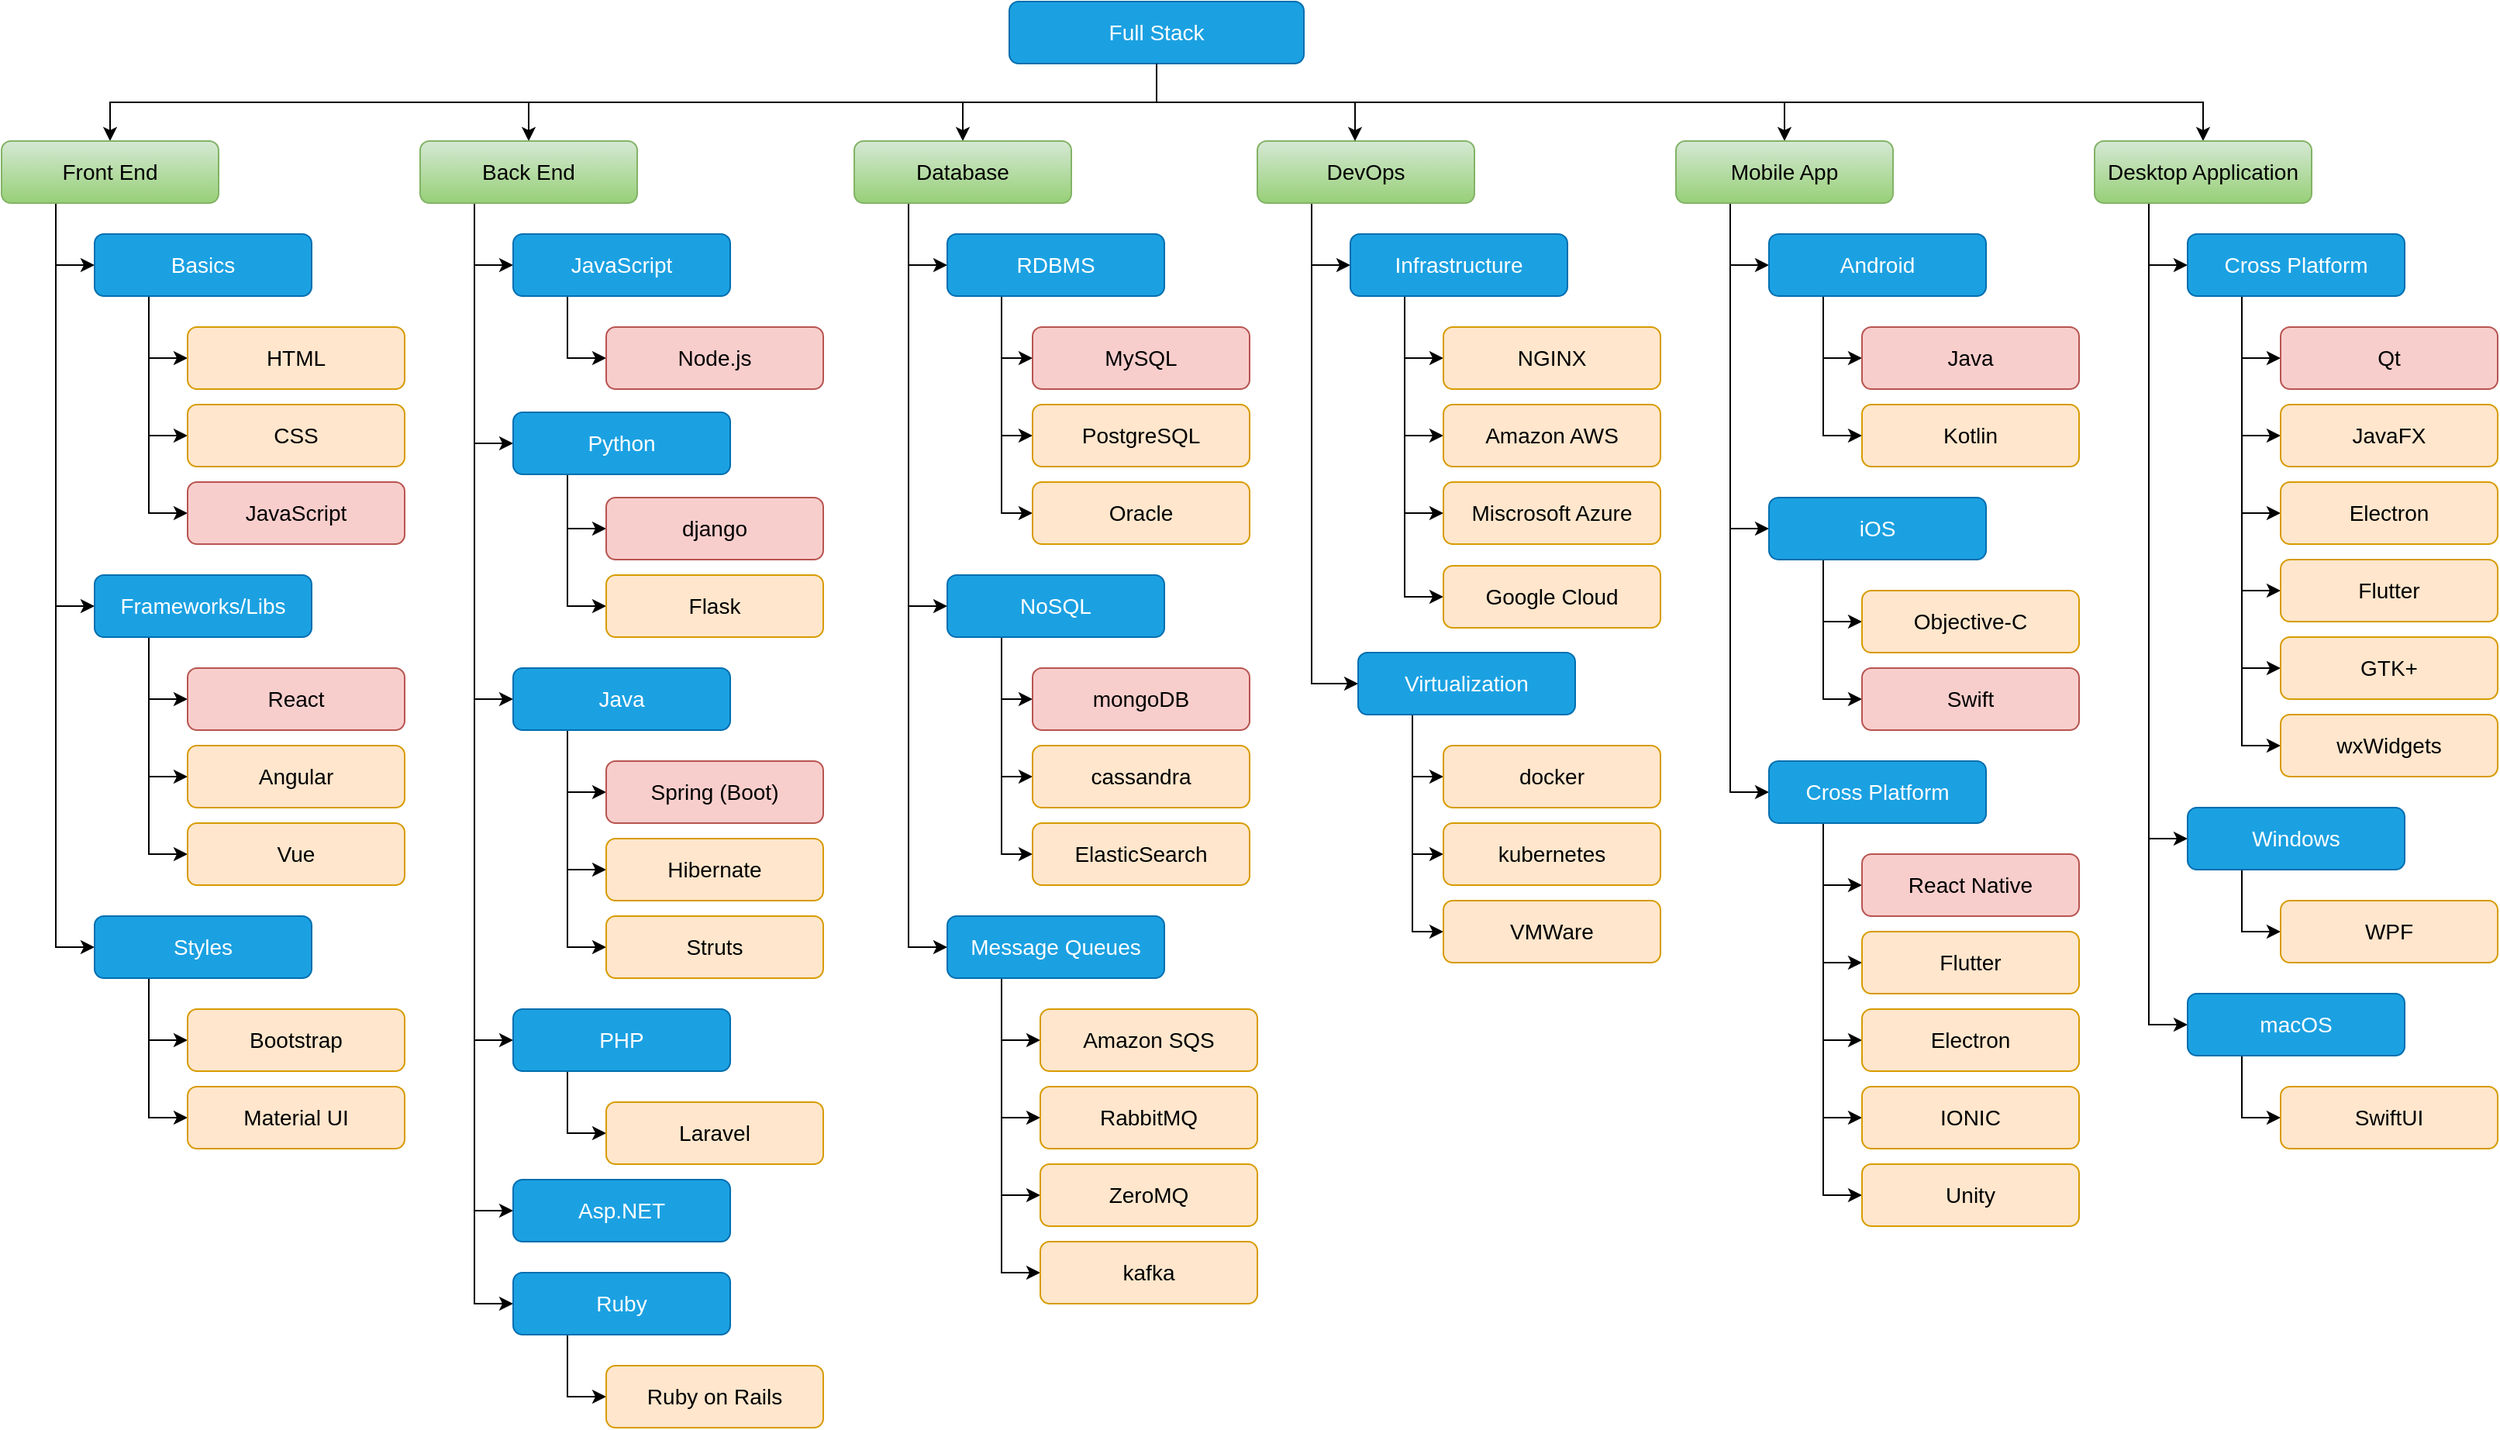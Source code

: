 <mxfile version="24.0.4" type="device">
  <diagram id="C5RBs43oDa-KdzZeNtuy" name="Page-1">
    <mxGraphModel dx="3214" dy="1079" grid="1" gridSize="10" guides="1" tooltips="1" connect="1" arrows="1" fold="1" page="1" pageScale="1" pageWidth="1169" pageHeight="827" math="0" shadow="0">
      <root>
        <mxCell id="WIyWlLk6GJQsqaUBKTNV-0" />
        <mxCell id="WIyWlLk6GJQsqaUBKTNV-1" parent="WIyWlLk6GJQsqaUBKTNV-0" />
        <mxCell id="R6oYE3YDxSzCmOTQxmxE-149" style="edgeStyle=orthogonalEdgeStyle;rounded=0;orthogonalLoop=1;jettySize=auto;html=1;exitX=0.5;exitY=1;exitDx=0;exitDy=0;" edge="1" parent="WIyWlLk6GJQsqaUBKTNV-1" source="R6oYE3YDxSzCmOTQxmxE-0" target="R6oYE3YDxSzCmOTQxmxE-1">
          <mxGeometry relative="1" as="geometry" />
        </mxCell>
        <mxCell id="R6oYE3YDxSzCmOTQxmxE-150" style="edgeStyle=orthogonalEdgeStyle;rounded=0;orthogonalLoop=1;jettySize=auto;html=1;exitX=0.5;exitY=1;exitDx=0;exitDy=0;entryX=0.5;entryY=0;entryDx=0;entryDy=0;" edge="1" parent="WIyWlLk6GJQsqaUBKTNV-1" source="R6oYE3YDxSzCmOTQxmxE-0" target="R6oYE3YDxSzCmOTQxmxE-6">
          <mxGeometry relative="1" as="geometry" />
        </mxCell>
        <mxCell id="R6oYE3YDxSzCmOTQxmxE-151" style="edgeStyle=orthogonalEdgeStyle;rounded=0;orthogonalLoop=1;jettySize=auto;html=1;exitX=0.5;exitY=1;exitDx=0;exitDy=0;entryX=0.5;entryY=0;entryDx=0;entryDy=0;" edge="1" parent="WIyWlLk6GJQsqaUBKTNV-1" source="R6oYE3YDxSzCmOTQxmxE-0" target="R6oYE3YDxSzCmOTQxmxE-2">
          <mxGeometry relative="1" as="geometry" />
        </mxCell>
        <mxCell id="R6oYE3YDxSzCmOTQxmxE-152" style="edgeStyle=orthogonalEdgeStyle;rounded=0;orthogonalLoop=1;jettySize=auto;html=1;exitX=0.5;exitY=1;exitDx=0;exitDy=0;entryX=0.5;entryY=0;entryDx=0;entryDy=0;" edge="1" parent="WIyWlLk6GJQsqaUBKTNV-1" source="R6oYE3YDxSzCmOTQxmxE-0" target="R6oYE3YDxSzCmOTQxmxE-3">
          <mxGeometry relative="1" as="geometry" />
        </mxCell>
        <mxCell id="R6oYE3YDxSzCmOTQxmxE-154" style="edgeStyle=orthogonalEdgeStyle;rounded=0;orthogonalLoop=1;jettySize=auto;html=1;exitX=0.5;exitY=1;exitDx=0;exitDy=0;entryX=0.5;entryY=0;entryDx=0;entryDy=0;" edge="1" parent="WIyWlLk6GJQsqaUBKTNV-1" source="R6oYE3YDxSzCmOTQxmxE-0" target="R6oYE3YDxSzCmOTQxmxE-5">
          <mxGeometry relative="1" as="geometry" />
        </mxCell>
        <mxCell id="R6oYE3YDxSzCmOTQxmxE-0" value="&lt;font style=&quot;font-size: 14px;&quot;&gt;Full Stack&lt;/font&gt;" style="rounded=1;whiteSpace=wrap;html=1;fillColor=#1ba1e2;fontColor=#ffffff;strokeColor=#006EAF;" vertex="1" parent="WIyWlLk6GJQsqaUBKTNV-1">
          <mxGeometry x="500" y="30" width="190" height="40" as="geometry" />
        </mxCell>
        <mxCell id="R6oYE3YDxSzCmOTQxmxE-18" style="edgeStyle=orthogonalEdgeStyle;rounded=0;orthogonalLoop=1;jettySize=auto;html=1;exitX=0.25;exitY=1;exitDx=0;exitDy=0;entryX=0;entryY=0.5;entryDx=0;entryDy=0;" edge="1" parent="WIyWlLk6GJQsqaUBKTNV-1" source="R6oYE3YDxSzCmOTQxmxE-1" target="R6oYE3YDxSzCmOTQxmxE-7">
          <mxGeometry relative="1" as="geometry" />
        </mxCell>
        <mxCell id="R6oYE3YDxSzCmOTQxmxE-22" style="edgeStyle=orthogonalEdgeStyle;rounded=0;orthogonalLoop=1;jettySize=auto;html=1;exitX=0.25;exitY=1;exitDx=0;exitDy=0;entryX=0;entryY=0.5;entryDx=0;entryDy=0;" edge="1" parent="WIyWlLk6GJQsqaUBKTNV-1" source="R6oYE3YDxSzCmOTQxmxE-1" target="R6oYE3YDxSzCmOTQxmxE-11">
          <mxGeometry relative="1" as="geometry" />
        </mxCell>
        <mxCell id="R6oYE3YDxSzCmOTQxmxE-23" style="edgeStyle=orthogonalEdgeStyle;rounded=0;orthogonalLoop=1;jettySize=auto;html=1;exitX=0.25;exitY=1;exitDx=0;exitDy=0;entryX=0;entryY=0.5;entryDx=0;entryDy=0;" edge="1" parent="WIyWlLk6GJQsqaUBKTNV-1" source="R6oYE3YDxSzCmOTQxmxE-1" target="R6oYE3YDxSzCmOTQxmxE-15">
          <mxGeometry relative="1" as="geometry" />
        </mxCell>
        <mxCell id="R6oYE3YDxSzCmOTQxmxE-1" value="&lt;font style=&quot;font-size: 14px;&quot;&gt;Front End&lt;/font&gt;" style="rounded=1;whiteSpace=wrap;html=1;fillColor=#d5e8d4;strokeColor=#82b366;gradientColor=#97d077;" vertex="1" parent="WIyWlLk6GJQsqaUBKTNV-1">
          <mxGeometry x="-150" y="120" width="140" height="40" as="geometry" />
        </mxCell>
        <mxCell id="R6oYE3YDxSzCmOTQxmxE-39" style="edgeStyle=orthogonalEdgeStyle;rounded=0;orthogonalLoop=1;jettySize=auto;html=1;exitX=0.25;exitY=1;exitDx=0;exitDy=0;entryX=0;entryY=0.5;entryDx=0;entryDy=0;" edge="1" parent="WIyWlLk6GJQsqaUBKTNV-1" source="R6oYE3YDxSzCmOTQxmxE-2" target="R6oYE3YDxSzCmOTQxmxE-29">
          <mxGeometry relative="1" as="geometry" />
        </mxCell>
        <mxCell id="R6oYE3YDxSzCmOTQxmxE-40" style="edgeStyle=orthogonalEdgeStyle;rounded=0;orthogonalLoop=1;jettySize=auto;html=1;exitX=0.25;exitY=1;exitDx=0;exitDy=0;entryX=0;entryY=0.5;entryDx=0;entryDy=0;" edge="1" parent="WIyWlLk6GJQsqaUBKTNV-1" source="R6oYE3YDxSzCmOTQxmxE-2" target="R6oYE3YDxSzCmOTQxmxE-33">
          <mxGeometry relative="1" as="geometry" />
        </mxCell>
        <mxCell id="R6oYE3YDxSzCmOTQxmxE-41" style="edgeStyle=orthogonalEdgeStyle;rounded=0;orthogonalLoop=1;jettySize=auto;html=1;exitX=0.25;exitY=1;exitDx=0;exitDy=0;entryX=0;entryY=0.5;entryDx=0;entryDy=0;" edge="1" parent="WIyWlLk6GJQsqaUBKTNV-1" source="R6oYE3YDxSzCmOTQxmxE-2" target="R6oYE3YDxSzCmOTQxmxE-32">
          <mxGeometry relative="1" as="geometry" />
        </mxCell>
        <mxCell id="R6oYE3YDxSzCmOTQxmxE-42" style="edgeStyle=orthogonalEdgeStyle;rounded=0;orthogonalLoop=1;jettySize=auto;html=1;exitX=0.25;exitY=1;exitDx=0;exitDy=0;entryX=0;entryY=0.5;entryDx=0;entryDy=0;" edge="1" parent="WIyWlLk6GJQsqaUBKTNV-1" source="R6oYE3YDxSzCmOTQxmxE-2" target="R6oYE3YDxSzCmOTQxmxE-31">
          <mxGeometry relative="1" as="geometry" />
        </mxCell>
        <mxCell id="R6oYE3YDxSzCmOTQxmxE-43" style="edgeStyle=orthogonalEdgeStyle;rounded=0;orthogonalLoop=1;jettySize=auto;html=1;exitX=0.25;exitY=1;exitDx=0;exitDy=0;entryX=0;entryY=0.5;entryDx=0;entryDy=0;" edge="1" parent="WIyWlLk6GJQsqaUBKTNV-1" source="R6oYE3YDxSzCmOTQxmxE-2" target="R6oYE3YDxSzCmOTQxmxE-36">
          <mxGeometry relative="1" as="geometry" />
        </mxCell>
        <mxCell id="R6oYE3YDxSzCmOTQxmxE-145" style="edgeStyle=orthogonalEdgeStyle;rounded=0;orthogonalLoop=1;jettySize=auto;html=1;exitX=0.25;exitY=1;exitDx=0;exitDy=0;entryX=0;entryY=0.5;entryDx=0;entryDy=0;" edge="1" parent="WIyWlLk6GJQsqaUBKTNV-1" source="R6oYE3YDxSzCmOTQxmxE-2" target="R6oYE3YDxSzCmOTQxmxE-143">
          <mxGeometry relative="1" as="geometry" />
        </mxCell>
        <mxCell id="R6oYE3YDxSzCmOTQxmxE-2" value="&lt;font style=&quot;font-size: 14px;&quot;&gt;Back End&lt;/font&gt;" style="rounded=1;whiteSpace=wrap;html=1;fillColor=#d5e8d4;strokeColor=#82b366;gradientColor=#97d077;" vertex="1" parent="WIyWlLk6GJQsqaUBKTNV-1">
          <mxGeometry x="120" y="120" width="140" height="40" as="geometry" />
        </mxCell>
        <mxCell id="R6oYE3YDxSzCmOTQxmxE-50" style="edgeStyle=orthogonalEdgeStyle;rounded=0;orthogonalLoop=1;jettySize=auto;html=1;exitX=0.25;exitY=1;exitDx=0;exitDy=0;entryX=0;entryY=0.5;entryDx=0;entryDy=0;" edge="1" parent="WIyWlLk6GJQsqaUBKTNV-1" source="R6oYE3YDxSzCmOTQxmxE-3" target="R6oYE3YDxSzCmOTQxmxE-49">
          <mxGeometry relative="1" as="geometry" />
        </mxCell>
        <mxCell id="R6oYE3YDxSzCmOTQxmxE-65" style="edgeStyle=orthogonalEdgeStyle;rounded=0;orthogonalLoop=1;jettySize=auto;html=1;exitX=0.25;exitY=1;exitDx=0;exitDy=0;entryX=0;entryY=0.5;entryDx=0;entryDy=0;" edge="1" parent="WIyWlLk6GJQsqaUBKTNV-1" source="R6oYE3YDxSzCmOTQxmxE-3" target="R6oYE3YDxSzCmOTQxmxE-55">
          <mxGeometry relative="1" as="geometry" />
        </mxCell>
        <mxCell id="R6oYE3YDxSzCmOTQxmxE-66" style="edgeStyle=orthogonalEdgeStyle;rounded=0;orthogonalLoop=1;jettySize=auto;html=1;exitX=0.25;exitY=1;exitDx=0;exitDy=0;entryX=0;entryY=0.5;entryDx=0;entryDy=0;" edge="1" parent="WIyWlLk6GJQsqaUBKTNV-1" source="R6oYE3YDxSzCmOTQxmxE-3" target="R6oYE3YDxSzCmOTQxmxE-59">
          <mxGeometry relative="1" as="geometry" />
        </mxCell>
        <mxCell id="R6oYE3YDxSzCmOTQxmxE-3" value="&lt;font style=&quot;font-size: 14px;&quot;&gt;Database&lt;/font&gt;" style="rounded=1;whiteSpace=wrap;html=1;fillColor=#d5e8d4;strokeColor=#82b366;gradientColor=#97d077;" vertex="1" parent="WIyWlLk6GJQsqaUBKTNV-1">
          <mxGeometry x="400" y="120" width="140" height="40" as="geometry" />
        </mxCell>
        <mxCell id="R6oYE3YDxSzCmOTQxmxE-76" style="edgeStyle=orthogonalEdgeStyle;rounded=0;orthogonalLoop=1;jettySize=auto;html=1;exitX=0.25;exitY=1;exitDx=0;exitDy=0;entryX=0;entryY=0.5;entryDx=0;entryDy=0;" edge="1" parent="WIyWlLk6GJQsqaUBKTNV-1" source="R6oYE3YDxSzCmOTQxmxE-4" target="R6oYE3YDxSzCmOTQxmxE-64">
          <mxGeometry relative="1" as="geometry" />
        </mxCell>
        <mxCell id="R6oYE3YDxSzCmOTQxmxE-86" style="edgeStyle=orthogonalEdgeStyle;rounded=0;orthogonalLoop=1;jettySize=auto;html=1;exitX=0.25;exitY=1;exitDx=0;exitDy=0;entryX=0;entryY=0.5;entryDx=0;entryDy=0;" edge="1" parent="WIyWlLk6GJQsqaUBKTNV-1" source="R6oYE3YDxSzCmOTQxmxE-4" target="R6oYE3YDxSzCmOTQxmxE-82">
          <mxGeometry relative="1" as="geometry" />
        </mxCell>
        <mxCell id="R6oYE3YDxSzCmOTQxmxE-4" value="&lt;font style=&quot;font-size: 14px;&quot;&gt;DevOps&lt;/font&gt;" style="rounded=1;whiteSpace=wrap;html=1;fillColor=#d5e8d4;strokeColor=#82b366;gradientColor=#97d077;" vertex="1" parent="WIyWlLk6GJQsqaUBKTNV-1">
          <mxGeometry x="660" y="120" width="140" height="40" as="geometry" />
        </mxCell>
        <mxCell id="R6oYE3YDxSzCmOTQxmxE-94" style="edgeStyle=orthogonalEdgeStyle;rounded=0;orthogonalLoop=1;jettySize=auto;html=1;exitX=0.25;exitY=1;exitDx=0;exitDy=0;entryX=0;entryY=0.5;entryDx=0;entryDy=0;" edge="1" parent="WIyWlLk6GJQsqaUBKTNV-1" source="R6oYE3YDxSzCmOTQxmxE-5" target="R6oYE3YDxSzCmOTQxmxE-93">
          <mxGeometry relative="1" as="geometry" />
        </mxCell>
        <mxCell id="R6oYE3YDxSzCmOTQxmxE-106" style="edgeStyle=orthogonalEdgeStyle;rounded=0;orthogonalLoop=1;jettySize=auto;html=1;exitX=0.25;exitY=1;exitDx=0;exitDy=0;entryX=0;entryY=0.5;entryDx=0;entryDy=0;" edge="1" parent="WIyWlLk6GJQsqaUBKTNV-1" source="R6oYE3YDxSzCmOTQxmxE-5" target="R6oYE3YDxSzCmOTQxmxE-97">
          <mxGeometry relative="1" as="geometry" />
        </mxCell>
        <mxCell id="R6oYE3YDxSzCmOTQxmxE-107" style="edgeStyle=orthogonalEdgeStyle;rounded=0;orthogonalLoop=1;jettySize=auto;html=1;exitX=0.25;exitY=1;exitDx=0;exitDy=0;entryX=0;entryY=0.5;entryDx=0;entryDy=0;" edge="1" parent="WIyWlLk6GJQsqaUBKTNV-1" source="R6oYE3YDxSzCmOTQxmxE-5" target="R6oYE3YDxSzCmOTQxmxE-100">
          <mxGeometry relative="1" as="geometry" />
        </mxCell>
        <mxCell id="R6oYE3YDxSzCmOTQxmxE-5" value="&lt;font style=&quot;font-size: 14px;&quot;&gt;Mobile App&lt;/font&gt;" style="rounded=1;whiteSpace=wrap;html=1;fillColor=#d5e8d4;strokeColor=#82b366;gradientColor=#97d077;" vertex="1" parent="WIyWlLk6GJQsqaUBKTNV-1">
          <mxGeometry x="930" y="120" width="140" height="40" as="geometry" />
        </mxCell>
        <mxCell id="R6oYE3YDxSzCmOTQxmxE-119" style="edgeStyle=orthogonalEdgeStyle;rounded=0;orthogonalLoop=1;jettySize=auto;html=1;exitX=0.25;exitY=1;exitDx=0;exitDy=0;entryX=0;entryY=0.5;entryDx=0;entryDy=0;" edge="1" parent="WIyWlLk6GJQsqaUBKTNV-1" source="R6oYE3YDxSzCmOTQxmxE-6" target="R6oYE3YDxSzCmOTQxmxE-118">
          <mxGeometry relative="1" as="geometry" />
        </mxCell>
        <mxCell id="R6oYE3YDxSzCmOTQxmxE-134" style="edgeStyle=orthogonalEdgeStyle;rounded=0;orthogonalLoop=1;jettySize=auto;html=1;exitX=0.25;exitY=1;exitDx=0;exitDy=0;entryX=0;entryY=0.5;entryDx=0;entryDy=0;" edge="1" parent="WIyWlLk6GJQsqaUBKTNV-1" source="R6oYE3YDxSzCmOTQxmxE-6" target="R6oYE3YDxSzCmOTQxmxE-124">
          <mxGeometry relative="1" as="geometry" />
        </mxCell>
        <mxCell id="R6oYE3YDxSzCmOTQxmxE-136" style="edgeStyle=orthogonalEdgeStyle;rounded=0;orthogonalLoop=1;jettySize=auto;html=1;exitX=0.25;exitY=1;exitDx=0;exitDy=0;entryX=0;entryY=0.5;entryDx=0;entryDy=0;" edge="1" parent="WIyWlLk6GJQsqaUBKTNV-1" source="R6oYE3YDxSzCmOTQxmxE-6" target="R6oYE3YDxSzCmOTQxmxE-126">
          <mxGeometry relative="1" as="geometry" />
        </mxCell>
        <mxCell id="R6oYE3YDxSzCmOTQxmxE-6" value="&lt;font style=&quot;font-size: 14px;&quot;&gt;Desktop Application&lt;/font&gt;" style="rounded=1;whiteSpace=wrap;html=1;fillColor=#d5e8d4;strokeColor=#82b366;gradientColor=#97d077;" vertex="1" parent="WIyWlLk6GJQsqaUBKTNV-1">
          <mxGeometry x="1200" y="120" width="140" height="40" as="geometry" />
        </mxCell>
        <mxCell id="R6oYE3YDxSzCmOTQxmxE-19" style="edgeStyle=orthogonalEdgeStyle;rounded=0;orthogonalLoop=1;jettySize=auto;html=1;exitX=0.25;exitY=1;exitDx=0;exitDy=0;entryX=0;entryY=0.5;entryDx=0;entryDy=0;" edge="1" parent="WIyWlLk6GJQsqaUBKTNV-1" source="R6oYE3YDxSzCmOTQxmxE-7" target="R6oYE3YDxSzCmOTQxmxE-8">
          <mxGeometry relative="1" as="geometry" />
        </mxCell>
        <mxCell id="R6oYE3YDxSzCmOTQxmxE-20" style="edgeStyle=orthogonalEdgeStyle;rounded=0;orthogonalLoop=1;jettySize=auto;html=1;exitX=0.25;exitY=1;exitDx=0;exitDy=0;entryX=0;entryY=0.5;entryDx=0;entryDy=0;" edge="1" parent="WIyWlLk6GJQsqaUBKTNV-1" source="R6oYE3YDxSzCmOTQxmxE-7" target="R6oYE3YDxSzCmOTQxmxE-9">
          <mxGeometry relative="1" as="geometry" />
        </mxCell>
        <mxCell id="R6oYE3YDxSzCmOTQxmxE-21" style="edgeStyle=orthogonalEdgeStyle;rounded=0;orthogonalLoop=1;jettySize=auto;html=1;exitX=0.25;exitY=1;exitDx=0;exitDy=0;entryX=0;entryY=0.5;entryDx=0;entryDy=0;" edge="1" parent="WIyWlLk6GJQsqaUBKTNV-1" source="R6oYE3YDxSzCmOTQxmxE-7" target="R6oYE3YDxSzCmOTQxmxE-10">
          <mxGeometry relative="1" as="geometry" />
        </mxCell>
        <mxCell id="R6oYE3YDxSzCmOTQxmxE-7" value="&lt;font style=&quot;font-size: 14px;&quot;&gt;Basics&lt;/font&gt;" style="rounded=1;whiteSpace=wrap;html=1;fillColor=#1ba1e2;strokeColor=#006EAF;fontColor=#ffffff;" vertex="1" parent="WIyWlLk6GJQsqaUBKTNV-1">
          <mxGeometry x="-90" y="180" width="140" height="40" as="geometry" />
        </mxCell>
        <mxCell id="R6oYE3YDxSzCmOTQxmxE-8" value="&lt;font style=&quot;font-size: 14px;&quot;&gt;HTML&lt;/font&gt;" style="rounded=1;whiteSpace=wrap;html=1;fillColor=#ffe6cc;strokeColor=#d79b00;" vertex="1" parent="WIyWlLk6GJQsqaUBKTNV-1">
          <mxGeometry x="-30" y="240" width="140" height="40" as="geometry" />
        </mxCell>
        <mxCell id="R6oYE3YDxSzCmOTQxmxE-9" value="&lt;font style=&quot;font-size: 14px;&quot;&gt;CSS&lt;/font&gt;" style="rounded=1;whiteSpace=wrap;html=1;fillColor=#ffe6cc;strokeColor=#d79b00;" vertex="1" parent="WIyWlLk6GJQsqaUBKTNV-1">
          <mxGeometry x="-30" y="290" width="140" height="40" as="geometry" />
        </mxCell>
        <mxCell id="R6oYE3YDxSzCmOTQxmxE-10" value="&lt;font style=&quot;font-size: 14px;&quot;&gt;JavaScript&lt;/font&gt;" style="rounded=1;whiteSpace=wrap;html=1;fillColor=#f8cecc;strokeColor=#b85450;" vertex="1" parent="WIyWlLk6GJQsqaUBKTNV-1">
          <mxGeometry x="-30" y="340" width="140" height="40" as="geometry" />
        </mxCell>
        <mxCell id="R6oYE3YDxSzCmOTQxmxE-24" style="edgeStyle=orthogonalEdgeStyle;rounded=0;orthogonalLoop=1;jettySize=auto;html=1;exitX=0.25;exitY=1;exitDx=0;exitDy=0;entryX=0;entryY=0.5;entryDx=0;entryDy=0;" edge="1" parent="WIyWlLk6GJQsqaUBKTNV-1" source="R6oYE3YDxSzCmOTQxmxE-11" target="R6oYE3YDxSzCmOTQxmxE-12">
          <mxGeometry relative="1" as="geometry" />
        </mxCell>
        <mxCell id="R6oYE3YDxSzCmOTQxmxE-25" style="edgeStyle=orthogonalEdgeStyle;rounded=0;orthogonalLoop=1;jettySize=auto;html=1;exitX=0.25;exitY=1;exitDx=0;exitDy=0;entryX=0;entryY=0.5;entryDx=0;entryDy=0;" edge="1" parent="WIyWlLk6GJQsqaUBKTNV-1" source="R6oYE3YDxSzCmOTQxmxE-11" target="R6oYE3YDxSzCmOTQxmxE-13">
          <mxGeometry relative="1" as="geometry" />
        </mxCell>
        <mxCell id="R6oYE3YDxSzCmOTQxmxE-26" style="edgeStyle=orthogonalEdgeStyle;rounded=0;orthogonalLoop=1;jettySize=auto;html=1;exitX=0.25;exitY=1;exitDx=0;exitDy=0;entryX=0;entryY=0.5;entryDx=0;entryDy=0;" edge="1" parent="WIyWlLk6GJQsqaUBKTNV-1" source="R6oYE3YDxSzCmOTQxmxE-11" target="R6oYE3YDxSzCmOTQxmxE-14">
          <mxGeometry relative="1" as="geometry" />
        </mxCell>
        <mxCell id="R6oYE3YDxSzCmOTQxmxE-11" value="&lt;font style=&quot;font-size: 14px;&quot;&gt;Frameworks/Libs&lt;/font&gt;" style="rounded=1;whiteSpace=wrap;html=1;fillColor=#1ba1e2;strokeColor=#006EAF;fontColor=#ffffff;" vertex="1" parent="WIyWlLk6GJQsqaUBKTNV-1">
          <mxGeometry x="-90" y="400" width="140" height="40" as="geometry" />
        </mxCell>
        <mxCell id="R6oYE3YDxSzCmOTQxmxE-12" value="&lt;font style=&quot;font-size: 14px;&quot;&gt;React&lt;/font&gt;" style="rounded=1;whiteSpace=wrap;html=1;fillColor=#f8cecc;strokeColor=#b85450;" vertex="1" parent="WIyWlLk6GJQsqaUBKTNV-1">
          <mxGeometry x="-30" y="460" width="140" height="40" as="geometry" />
        </mxCell>
        <mxCell id="R6oYE3YDxSzCmOTQxmxE-13" value="&lt;font style=&quot;font-size: 14px;&quot;&gt;Angular&lt;/font&gt;" style="rounded=1;whiteSpace=wrap;html=1;fillColor=#ffe6cc;strokeColor=#d79b00;" vertex="1" parent="WIyWlLk6GJQsqaUBKTNV-1">
          <mxGeometry x="-30" y="510" width="140" height="40" as="geometry" />
        </mxCell>
        <mxCell id="R6oYE3YDxSzCmOTQxmxE-14" value="&lt;font style=&quot;font-size: 14px;&quot;&gt;Vue&lt;/font&gt;" style="rounded=1;whiteSpace=wrap;html=1;fillColor=#ffe6cc;strokeColor=#d79b00;" vertex="1" parent="WIyWlLk6GJQsqaUBKTNV-1">
          <mxGeometry x="-30" y="560" width="140" height="40" as="geometry" />
        </mxCell>
        <mxCell id="R6oYE3YDxSzCmOTQxmxE-27" style="edgeStyle=orthogonalEdgeStyle;rounded=0;orthogonalLoop=1;jettySize=auto;html=1;exitX=0.25;exitY=1;exitDx=0;exitDy=0;entryX=0;entryY=0.5;entryDx=0;entryDy=0;" edge="1" parent="WIyWlLk6GJQsqaUBKTNV-1" source="R6oYE3YDxSzCmOTQxmxE-15" target="R6oYE3YDxSzCmOTQxmxE-16">
          <mxGeometry relative="1" as="geometry" />
        </mxCell>
        <mxCell id="R6oYE3YDxSzCmOTQxmxE-28" style="edgeStyle=orthogonalEdgeStyle;rounded=0;orthogonalLoop=1;jettySize=auto;html=1;exitX=0.25;exitY=1;exitDx=0;exitDy=0;entryX=0;entryY=0.5;entryDx=0;entryDy=0;" edge="1" parent="WIyWlLk6GJQsqaUBKTNV-1" source="R6oYE3YDxSzCmOTQxmxE-15" target="R6oYE3YDxSzCmOTQxmxE-17">
          <mxGeometry relative="1" as="geometry" />
        </mxCell>
        <mxCell id="R6oYE3YDxSzCmOTQxmxE-15" value="&lt;font style=&quot;font-size: 14px;&quot;&gt;Styles&lt;/font&gt;" style="rounded=1;whiteSpace=wrap;html=1;fillColor=#1ba1e2;strokeColor=#006EAF;fontColor=#ffffff;" vertex="1" parent="WIyWlLk6GJQsqaUBKTNV-1">
          <mxGeometry x="-90" y="620" width="140" height="40" as="geometry" />
        </mxCell>
        <mxCell id="R6oYE3YDxSzCmOTQxmxE-16" value="&lt;font style=&quot;font-size: 14px;&quot;&gt;Bootstrap&lt;/font&gt;" style="rounded=1;whiteSpace=wrap;html=1;fillColor=#ffe6cc;strokeColor=#d79b00;" vertex="1" parent="WIyWlLk6GJQsqaUBKTNV-1">
          <mxGeometry x="-30" y="680" width="140" height="40" as="geometry" />
        </mxCell>
        <mxCell id="R6oYE3YDxSzCmOTQxmxE-17" value="&lt;font style=&quot;font-size: 14px;&quot;&gt;Material UI&lt;/font&gt;" style="rounded=1;whiteSpace=wrap;html=1;fillColor=#ffe6cc;strokeColor=#d79b00;" vertex="1" parent="WIyWlLk6GJQsqaUBKTNV-1">
          <mxGeometry x="-30" y="730" width="140" height="40" as="geometry" />
        </mxCell>
        <mxCell id="R6oYE3YDxSzCmOTQxmxE-44" style="edgeStyle=orthogonalEdgeStyle;rounded=0;orthogonalLoop=1;jettySize=auto;html=1;exitX=0.25;exitY=1;exitDx=0;exitDy=0;entryX=0;entryY=0.5;entryDx=0;entryDy=0;" edge="1" parent="WIyWlLk6GJQsqaUBKTNV-1" source="R6oYE3YDxSzCmOTQxmxE-29" target="R6oYE3YDxSzCmOTQxmxE-30">
          <mxGeometry relative="1" as="geometry" />
        </mxCell>
        <mxCell id="R6oYE3YDxSzCmOTQxmxE-29" value="&lt;font style=&quot;font-size: 14px;&quot;&gt;JavaScript&lt;/font&gt;" style="rounded=1;whiteSpace=wrap;html=1;fillColor=#1ba1e2;strokeColor=#006EAF;fontColor=#ffffff;" vertex="1" parent="WIyWlLk6GJQsqaUBKTNV-1">
          <mxGeometry x="180" y="180" width="140" height="40" as="geometry" />
        </mxCell>
        <mxCell id="R6oYE3YDxSzCmOTQxmxE-30" value="&lt;font style=&quot;font-size: 14px;&quot;&gt;Node.js&lt;/font&gt;" style="rounded=1;whiteSpace=wrap;html=1;fillColor=#f8cecc;strokeColor=#b85450;" vertex="1" parent="WIyWlLk6GJQsqaUBKTNV-1">
          <mxGeometry x="240" y="240" width="140" height="40" as="geometry" />
        </mxCell>
        <mxCell id="R6oYE3YDxSzCmOTQxmxE-148" style="edgeStyle=orthogonalEdgeStyle;rounded=0;orthogonalLoop=1;jettySize=auto;html=1;exitX=0.25;exitY=1;exitDx=0;exitDy=0;entryX=0;entryY=0.5;entryDx=0;entryDy=0;" edge="1" parent="WIyWlLk6GJQsqaUBKTNV-1" source="R6oYE3YDxSzCmOTQxmxE-31" target="R6oYE3YDxSzCmOTQxmxE-147">
          <mxGeometry relative="1" as="geometry" />
        </mxCell>
        <mxCell id="R6oYE3YDxSzCmOTQxmxE-31" value="&lt;span style=&quot;font-size: 14px;&quot;&gt;PHP&lt;/span&gt;" style="rounded=1;whiteSpace=wrap;html=1;fillColor=#1ba1e2;strokeColor=#006EAF;fontColor=#ffffff;" vertex="1" parent="WIyWlLk6GJQsqaUBKTNV-1">
          <mxGeometry x="180" y="680" width="140" height="40" as="geometry" />
        </mxCell>
        <mxCell id="R6oYE3YDxSzCmOTQxmxE-47" style="edgeStyle=orthogonalEdgeStyle;rounded=0;orthogonalLoop=1;jettySize=auto;html=1;exitX=0.25;exitY=1;exitDx=0;exitDy=0;entryX=0;entryY=0.5;entryDx=0;entryDy=0;" edge="1" parent="WIyWlLk6GJQsqaUBKTNV-1" source="R6oYE3YDxSzCmOTQxmxE-32" target="R6oYE3YDxSzCmOTQxmxE-34">
          <mxGeometry relative="1" as="geometry" />
        </mxCell>
        <mxCell id="R6oYE3YDxSzCmOTQxmxE-48" style="edgeStyle=orthogonalEdgeStyle;rounded=0;orthogonalLoop=1;jettySize=auto;html=1;exitX=0.25;exitY=1;exitDx=0;exitDy=0;entryX=0;entryY=0.5;entryDx=0;entryDy=0;" edge="1" parent="WIyWlLk6GJQsqaUBKTNV-1" source="R6oYE3YDxSzCmOTQxmxE-32" target="R6oYE3YDxSzCmOTQxmxE-35">
          <mxGeometry relative="1" as="geometry" />
        </mxCell>
        <mxCell id="R6oYE3YDxSzCmOTQxmxE-142" style="edgeStyle=orthogonalEdgeStyle;rounded=0;orthogonalLoop=1;jettySize=auto;html=1;exitX=0.25;exitY=1;exitDx=0;exitDy=0;entryX=0;entryY=0.5;entryDx=0;entryDy=0;" edge="1" parent="WIyWlLk6GJQsqaUBKTNV-1" source="R6oYE3YDxSzCmOTQxmxE-32" target="R6oYE3YDxSzCmOTQxmxE-141">
          <mxGeometry relative="1" as="geometry" />
        </mxCell>
        <mxCell id="R6oYE3YDxSzCmOTQxmxE-32" value="&lt;font style=&quot;font-size: 14px;&quot;&gt;Java&lt;/font&gt;" style="rounded=1;whiteSpace=wrap;html=1;fillColor=#1ba1e2;strokeColor=#006EAF;fontColor=#ffffff;" vertex="1" parent="WIyWlLk6GJQsqaUBKTNV-1">
          <mxGeometry x="180" y="460" width="140" height="40" as="geometry" />
        </mxCell>
        <mxCell id="R6oYE3YDxSzCmOTQxmxE-45" style="edgeStyle=orthogonalEdgeStyle;rounded=0;orthogonalLoop=1;jettySize=auto;html=1;exitX=0.25;exitY=1;exitDx=0;exitDy=0;entryX=0;entryY=0.5;entryDx=0;entryDy=0;" edge="1" parent="WIyWlLk6GJQsqaUBKTNV-1" source="R6oYE3YDxSzCmOTQxmxE-33" target="R6oYE3YDxSzCmOTQxmxE-37">
          <mxGeometry relative="1" as="geometry" />
        </mxCell>
        <mxCell id="R6oYE3YDxSzCmOTQxmxE-46" style="edgeStyle=orthogonalEdgeStyle;rounded=0;orthogonalLoop=1;jettySize=auto;html=1;exitX=0.25;exitY=1;exitDx=0;exitDy=0;entryX=0;entryY=0.5;entryDx=0;entryDy=0;" edge="1" parent="WIyWlLk6GJQsqaUBKTNV-1" source="R6oYE3YDxSzCmOTQxmxE-33" target="R6oYE3YDxSzCmOTQxmxE-38">
          <mxGeometry relative="1" as="geometry" />
        </mxCell>
        <mxCell id="R6oYE3YDxSzCmOTQxmxE-33" value="&lt;font style=&quot;font-size: 14px;&quot;&gt;Python&lt;/font&gt;" style="rounded=1;whiteSpace=wrap;html=1;fillColor=#1ba1e2;strokeColor=#006EAF;fontColor=#ffffff;" vertex="1" parent="WIyWlLk6GJQsqaUBKTNV-1">
          <mxGeometry x="180" y="295" width="140" height="40" as="geometry" />
        </mxCell>
        <mxCell id="R6oYE3YDxSzCmOTQxmxE-34" value="&lt;span style=&quot;font-size: 14px;&quot;&gt;Spring (Boot)&lt;/span&gt;" style="rounded=1;whiteSpace=wrap;html=1;fillColor=#f8cecc;strokeColor=#b85450;" vertex="1" parent="WIyWlLk6GJQsqaUBKTNV-1">
          <mxGeometry x="240" y="520" width="140" height="40" as="geometry" />
        </mxCell>
        <mxCell id="R6oYE3YDxSzCmOTQxmxE-35" value="&lt;span style=&quot;font-size: 14px;&quot;&gt;Hibernate&lt;/span&gt;" style="rounded=1;whiteSpace=wrap;html=1;fillColor=#ffe6cc;strokeColor=#d79b00;" vertex="1" parent="WIyWlLk6GJQsqaUBKTNV-1">
          <mxGeometry x="240" y="570" width="140" height="40" as="geometry" />
        </mxCell>
        <mxCell id="R6oYE3YDxSzCmOTQxmxE-36" value="&lt;font style=&quot;font-size: 14px;&quot;&gt;Asp.NET&lt;/font&gt;" style="rounded=1;whiteSpace=wrap;html=1;fillColor=#1ba1e2;strokeColor=#006EAF;fontColor=#ffffff;" vertex="1" parent="WIyWlLk6GJQsqaUBKTNV-1">
          <mxGeometry x="180" y="790" width="140" height="40" as="geometry" />
        </mxCell>
        <mxCell id="R6oYE3YDxSzCmOTQxmxE-37" value="&lt;span style=&quot;font-size: 14px;&quot;&gt;django&lt;/span&gt;" style="rounded=1;whiteSpace=wrap;html=1;fillColor=#f8cecc;strokeColor=#b85450;" vertex="1" parent="WIyWlLk6GJQsqaUBKTNV-1">
          <mxGeometry x="240" y="350" width="140" height="40" as="geometry" />
        </mxCell>
        <mxCell id="R6oYE3YDxSzCmOTQxmxE-38" value="&lt;span style=&quot;font-size: 14px;&quot;&gt;Flask&lt;/span&gt;" style="rounded=1;whiteSpace=wrap;html=1;fillColor=#ffe6cc;strokeColor=#d79b00;" vertex="1" parent="WIyWlLk6GJQsqaUBKTNV-1">
          <mxGeometry x="240" y="400" width="140" height="40" as="geometry" />
        </mxCell>
        <mxCell id="R6oYE3YDxSzCmOTQxmxE-52" style="edgeStyle=orthogonalEdgeStyle;rounded=0;orthogonalLoop=1;jettySize=auto;html=1;exitX=0.25;exitY=1;exitDx=0;exitDy=0;entryX=0;entryY=0.5;entryDx=0;entryDy=0;" edge="1" parent="WIyWlLk6GJQsqaUBKTNV-1" source="R6oYE3YDxSzCmOTQxmxE-49" target="R6oYE3YDxSzCmOTQxmxE-51">
          <mxGeometry relative="1" as="geometry" />
        </mxCell>
        <mxCell id="R6oYE3YDxSzCmOTQxmxE-67" style="edgeStyle=orthogonalEdgeStyle;rounded=0;orthogonalLoop=1;jettySize=auto;html=1;exitX=0.25;exitY=1;exitDx=0;exitDy=0;entryX=0;entryY=0.5;entryDx=0;entryDy=0;" edge="1" parent="WIyWlLk6GJQsqaUBKTNV-1" source="R6oYE3YDxSzCmOTQxmxE-49" target="R6oYE3YDxSzCmOTQxmxE-53">
          <mxGeometry relative="1" as="geometry" />
        </mxCell>
        <mxCell id="R6oYE3YDxSzCmOTQxmxE-68" style="edgeStyle=orthogonalEdgeStyle;rounded=0;orthogonalLoop=1;jettySize=auto;html=1;exitX=0.25;exitY=1;exitDx=0;exitDy=0;entryX=0;entryY=0.5;entryDx=0;entryDy=0;" edge="1" parent="WIyWlLk6GJQsqaUBKTNV-1" source="R6oYE3YDxSzCmOTQxmxE-49" target="R6oYE3YDxSzCmOTQxmxE-54">
          <mxGeometry relative="1" as="geometry" />
        </mxCell>
        <mxCell id="R6oYE3YDxSzCmOTQxmxE-49" value="&lt;font style=&quot;font-size: 14px;&quot;&gt;RDBMS&lt;/font&gt;" style="rounded=1;whiteSpace=wrap;html=1;fillColor=#1ba1e2;strokeColor=#006EAF;fontColor=#ffffff;" vertex="1" parent="WIyWlLk6GJQsqaUBKTNV-1">
          <mxGeometry x="460" y="180" width="140" height="40" as="geometry" />
        </mxCell>
        <mxCell id="R6oYE3YDxSzCmOTQxmxE-51" value="&lt;span style=&quot;font-size: 14px;&quot;&gt;MySQL&lt;/span&gt;" style="rounded=1;whiteSpace=wrap;html=1;fillColor=#f8cecc;strokeColor=#b85450;" vertex="1" parent="WIyWlLk6GJQsqaUBKTNV-1">
          <mxGeometry x="515" y="240" width="140" height="40" as="geometry" />
        </mxCell>
        <mxCell id="R6oYE3YDxSzCmOTQxmxE-53" value="&lt;span style=&quot;font-size: 14px;&quot;&gt;PostgreSQL&lt;/span&gt;" style="rounded=1;whiteSpace=wrap;html=1;fillColor=#ffe6cc;strokeColor=#d79b00;" vertex="1" parent="WIyWlLk6GJQsqaUBKTNV-1">
          <mxGeometry x="515" y="290" width="140" height="40" as="geometry" />
        </mxCell>
        <mxCell id="R6oYE3YDxSzCmOTQxmxE-54" value="&lt;span style=&quot;font-size: 14px;&quot;&gt;Oracle&lt;/span&gt;" style="rounded=1;whiteSpace=wrap;html=1;fillColor=#ffe6cc;strokeColor=#d79b00;" vertex="1" parent="WIyWlLk6GJQsqaUBKTNV-1">
          <mxGeometry x="515" y="340" width="140" height="40" as="geometry" />
        </mxCell>
        <mxCell id="R6oYE3YDxSzCmOTQxmxE-69" style="edgeStyle=orthogonalEdgeStyle;rounded=0;orthogonalLoop=1;jettySize=auto;html=1;exitX=0.25;exitY=1;exitDx=0;exitDy=0;entryX=0;entryY=0.5;entryDx=0;entryDy=0;" edge="1" parent="WIyWlLk6GJQsqaUBKTNV-1" source="R6oYE3YDxSzCmOTQxmxE-55" target="R6oYE3YDxSzCmOTQxmxE-56">
          <mxGeometry relative="1" as="geometry" />
        </mxCell>
        <mxCell id="R6oYE3YDxSzCmOTQxmxE-70" style="edgeStyle=orthogonalEdgeStyle;rounded=0;orthogonalLoop=1;jettySize=auto;html=1;exitX=0.25;exitY=1;exitDx=0;exitDy=0;entryX=0;entryY=0.5;entryDx=0;entryDy=0;" edge="1" parent="WIyWlLk6GJQsqaUBKTNV-1" source="R6oYE3YDxSzCmOTQxmxE-55" target="R6oYE3YDxSzCmOTQxmxE-57">
          <mxGeometry relative="1" as="geometry" />
        </mxCell>
        <mxCell id="R6oYE3YDxSzCmOTQxmxE-71" style="edgeStyle=orthogonalEdgeStyle;rounded=0;orthogonalLoop=1;jettySize=auto;html=1;exitX=0.25;exitY=1;exitDx=0;exitDy=0;entryX=0;entryY=0.5;entryDx=0;entryDy=0;" edge="1" parent="WIyWlLk6GJQsqaUBKTNV-1" source="R6oYE3YDxSzCmOTQxmxE-55" target="R6oYE3YDxSzCmOTQxmxE-117">
          <mxGeometry relative="1" as="geometry">
            <mxPoint x="515" y="580" as="targetPoint" />
          </mxGeometry>
        </mxCell>
        <mxCell id="R6oYE3YDxSzCmOTQxmxE-55" value="&lt;font style=&quot;font-size: 14px;&quot;&gt;NoSQL&lt;/font&gt;" style="rounded=1;whiteSpace=wrap;html=1;fillColor=#1ba1e2;strokeColor=#006EAF;fontColor=#ffffff;" vertex="1" parent="WIyWlLk6GJQsqaUBKTNV-1">
          <mxGeometry x="460" y="400" width="140" height="40" as="geometry" />
        </mxCell>
        <mxCell id="R6oYE3YDxSzCmOTQxmxE-56" value="&lt;span style=&quot;font-size: 14px;&quot;&gt;mongoDB&lt;/span&gt;" style="rounded=1;whiteSpace=wrap;html=1;fillColor=#f8cecc;strokeColor=#b85450;" vertex="1" parent="WIyWlLk6GJQsqaUBKTNV-1">
          <mxGeometry x="515" y="460" width="140" height="40" as="geometry" />
        </mxCell>
        <mxCell id="R6oYE3YDxSzCmOTQxmxE-57" value="&lt;span style=&quot;font-size: 14px;&quot;&gt;cassandra&lt;/span&gt;" style="rounded=1;whiteSpace=wrap;html=1;fillColor=#ffe6cc;strokeColor=#d79b00;" vertex="1" parent="WIyWlLk6GJQsqaUBKTNV-1">
          <mxGeometry x="515" y="510" width="140" height="40" as="geometry" />
        </mxCell>
        <mxCell id="R6oYE3YDxSzCmOTQxmxE-72" style="edgeStyle=orthogonalEdgeStyle;rounded=0;orthogonalLoop=1;jettySize=auto;html=1;exitX=0.25;exitY=1;exitDx=0;exitDy=0;entryX=0;entryY=0.5;entryDx=0;entryDy=0;" edge="1" parent="WIyWlLk6GJQsqaUBKTNV-1" source="R6oYE3YDxSzCmOTQxmxE-59" target="R6oYE3YDxSzCmOTQxmxE-60">
          <mxGeometry relative="1" as="geometry" />
        </mxCell>
        <mxCell id="R6oYE3YDxSzCmOTQxmxE-73" style="edgeStyle=orthogonalEdgeStyle;rounded=0;orthogonalLoop=1;jettySize=auto;html=1;exitX=0.25;exitY=1;exitDx=0;exitDy=0;entryX=0;entryY=0.5;entryDx=0;entryDy=0;" edge="1" parent="WIyWlLk6GJQsqaUBKTNV-1" source="R6oYE3YDxSzCmOTQxmxE-59" target="R6oYE3YDxSzCmOTQxmxE-61">
          <mxGeometry relative="1" as="geometry" />
        </mxCell>
        <mxCell id="R6oYE3YDxSzCmOTQxmxE-74" style="edgeStyle=orthogonalEdgeStyle;rounded=0;orthogonalLoop=1;jettySize=auto;html=1;exitX=0.25;exitY=1;exitDx=0;exitDy=0;entryX=0;entryY=0.5;entryDx=0;entryDy=0;" edge="1" parent="WIyWlLk6GJQsqaUBKTNV-1" source="R6oYE3YDxSzCmOTQxmxE-59" target="R6oYE3YDxSzCmOTQxmxE-62">
          <mxGeometry relative="1" as="geometry" />
        </mxCell>
        <mxCell id="R6oYE3YDxSzCmOTQxmxE-75" style="edgeStyle=orthogonalEdgeStyle;rounded=0;orthogonalLoop=1;jettySize=auto;html=1;exitX=0.25;exitY=1;exitDx=0;exitDy=0;entryX=0;entryY=0.5;entryDx=0;entryDy=0;" edge="1" parent="WIyWlLk6GJQsqaUBKTNV-1" source="R6oYE3YDxSzCmOTQxmxE-59" target="R6oYE3YDxSzCmOTQxmxE-63">
          <mxGeometry relative="1" as="geometry" />
        </mxCell>
        <mxCell id="R6oYE3YDxSzCmOTQxmxE-59" value="&lt;font style=&quot;font-size: 14px;&quot;&gt;Message Queues&lt;/font&gt;" style="rounded=1;whiteSpace=wrap;html=1;fillColor=#1ba1e2;strokeColor=#006EAF;fontColor=#ffffff;" vertex="1" parent="WIyWlLk6GJQsqaUBKTNV-1">
          <mxGeometry x="460" y="620" width="140" height="40" as="geometry" />
        </mxCell>
        <mxCell id="R6oYE3YDxSzCmOTQxmxE-60" value="&lt;span style=&quot;font-size: 14px;&quot;&gt;Amazon SQS&lt;/span&gt;" style="rounded=1;whiteSpace=wrap;html=1;fillColor=#ffe6cc;strokeColor=#d79b00;" vertex="1" parent="WIyWlLk6GJQsqaUBKTNV-1">
          <mxGeometry x="520" y="680" width="140" height="40" as="geometry" />
        </mxCell>
        <mxCell id="R6oYE3YDxSzCmOTQxmxE-61" value="&lt;span style=&quot;font-size: 14px;&quot;&gt;RabbitMQ&lt;/span&gt;" style="rounded=1;whiteSpace=wrap;html=1;fillColor=#ffe6cc;strokeColor=#d79b00;" vertex="1" parent="WIyWlLk6GJQsqaUBKTNV-1">
          <mxGeometry x="520" y="730" width="140" height="40" as="geometry" />
        </mxCell>
        <mxCell id="R6oYE3YDxSzCmOTQxmxE-62" value="&lt;span style=&quot;font-size: 14px;&quot;&gt;ZeroMQ&lt;/span&gt;" style="rounded=1;whiteSpace=wrap;html=1;fillColor=#ffe6cc;strokeColor=#d79b00;" vertex="1" parent="WIyWlLk6GJQsqaUBKTNV-1">
          <mxGeometry x="520" y="780" width="140" height="40" as="geometry" />
        </mxCell>
        <mxCell id="R6oYE3YDxSzCmOTQxmxE-63" value="&lt;span style=&quot;font-size: 14px;&quot;&gt;kafka&lt;/span&gt;" style="rounded=1;whiteSpace=wrap;html=1;fillColor=#ffe6cc;strokeColor=#d79b00;" vertex="1" parent="WIyWlLk6GJQsqaUBKTNV-1">
          <mxGeometry x="520" y="830" width="140" height="40" as="geometry" />
        </mxCell>
        <mxCell id="R6oYE3YDxSzCmOTQxmxE-78" style="edgeStyle=orthogonalEdgeStyle;rounded=0;orthogonalLoop=1;jettySize=auto;html=1;exitX=0.25;exitY=1;exitDx=0;exitDy=0;entryX=0;entryY=0.5;entryDx=0;entryDy=0;" edge="1" parent="WIyWlLk6GJQsqaUBKTNV-1" source="R6oYE3YDxSzCmOTQxmxE-64" target="R6oYE3YDxSzCmOTQxmxE-77">
          <mxGeometry relative="1" as="geometry" />
        </mxCell>
        <mxCell id="R6oYE3YDxSzCmOTQxmxE-87" style="edgeStyle=orthogonalEdgeStyle;rounded=0;orthogonalLoop=1;jettySize=auto;html=1;exitX=0.25;exitY=1;exitDx=0;exitDy=0;entryX=0;entryY=0.5;entryDx=0;entryDy=0;" edge="1" parent="WIyWlLk6GJQsqaUBKTNV-1" source="R6oYE3YDxSzCmOTQxmxE-64" target="R6oYE3YDxSzCmOTQxmxE-79">
          <mxGeometry relative="1" as="geometry" />
        </mxCell>
        <mxCell id="R6oYE3YDxSzCmOTQxmxE-88" style="edgeStyle=orthogonalEdgeStyle;rounded=0;orthogonalLoop=1;jettySize=auto;html=1;exitX=0.25;exitY=1;exitDx=0;exitDy=0;entryX=0;entryY=0.5;entryDx=0;entryDy=0;" edge="1" parent="WIyWlLk6GJQsqaUBKTNV-1" source="R6oYE3YDxSzCmOTQxmxE-64" target="R6oYE3YDxSzCmOTQxmxE-80">
          <mxGeometry relative="1" as="geometry" />
        </mxCell>
        <mxCell id="R6oYE3YDxSzCmOTQxmxE-89" style="edgeStyle=orthogonalEdgeStyle;rounded=0;orthogonalLoop=1;jettySize=auto;html=1;exitX=0.25;exitY=1;exitDx=0;exitDy=0;entryX=0;entryY=0.5;entryDx=0;entryDy=0;" edge="1" parent="WIyWlLk6GJQsqaUBKTNV-1" source="R6oYE3YDxSzCmOTQxmxE-64" target="R6oYE3YDxSzCmOTQxmxE-81">
          <mxGeometry relative="1" as="geometry" />
        </mxCell>
        <mxCell id="R6oYE3YDxSzCmOTQxmxE-64" value="&lt;font style=&quot;font-size: 14px;&quot;&gt;Infrastructure&lt;/font&gt;" style="rounded=1;whiteSpace=wrap;html=1;fillColor=#1ba1e2;strokeColor=#006EAF;fontColor=#ffffff;" vertex="1" parent="WIyWlLk6GJQsqaUBKTNV-1">
          <mxGeometry x="720" y="180" width="140" height="40" as="geometry" />
        </mxCell>
        <mxCell id="R6oYE3YDxSzCmOTQxmxE-77" value="&lt;span style=&quot;font-size: 14px;&quot;&gt;NGINX&lt;/span&gt;" style="rounded=1;whiteSpace=wrap;html=1;fillColor=#ffe6cc;strokeColor=#d79b00;" vertex="1" parent="WIyWlLk6GJQsqaUBKTNV-1">
          <mxGeometry x="780" y="240" width="140" height="40" as="geometry" />
        </mxCell>
        <mxCell id="R6oYE3YDxSzCmOTQxmxE-79" value="&lt;span style=&quot;font-size: 14px;&quot;&gt;Amazon AWS&lt;/span&gt;" style="rounded=1;whiteSpace=wrap;html=1;fillColor=#ffe6cc;strokeColor=#d79b00;" vertex="1" parent="WIyWlLk6GJQsqaUBKTNV-1">
          <mxGeometry x="780" y="290" width="140" height="40" as="geometry" />
        </mxCell>
        <mxCell id="R6oYE3YDxSzCmOTQxmxE-80" value="&lt;span style=&quot;font-size: 14px;&quot;&gt;Miscrosoft Azure&lt;/span&gt;" style="rounded=1;whiteSpace=wrap;html=1;fillColor=#ffe6cc;strokeColor=#d79b00;" vertex="1" parent="WIyWlLk6GJQsqaUBKTNV-1">
          <mxGeometry x="780" y="340" width="140" height="40" as="geometry" />
        </mxCell>
        <mxCell id="R6oYE3YDxSzCmOTQxmxE-81" value="&lt;span style=&quot;font-size: 14px;&quot;&gt;Google Cloud&lt;/span&gt;" style="rounded=1;whiteSpace=wrap;html=1;fillColor=#ffe6cc;strokeColor=#d79b00;" vertex="1" parent="WIyWlLk6GJQsqaUBKTNV-1">
          <mxGeometry x="780" y="394" width="140" height="40" as="geometry" />
        </mxCell>
        <mxCell id="R6oYE3YDxSzCmOTQxmxE-90" style="edgeStyle=orthogonalEdgeStyle;rounded=0;orthogonalLoop=1;jettySize=auto;html=1;exitX=0.25;exitY=1;exitDx=0;exitDy=0;entryX=0;entryY=0.5;entryDx=0;entryDy=0;" edge="1" parent="WIyWlLk6GJQsqaUBKTNV-1" source="R6oYE3YDxSzCmOTQxmxE-82" target="R6oYE3YDxSzCmOTQxmxE-83">
          <mxGeometry relative="1" as="geometry" />
        </mxCell>
        <mxCell id="R6oYE3YDxSzCmOTQxmxE-91" style="edgeStyle=orthogonalEdgeStyle;rounded=0;orthogonalLoop=1;jettySize=auto;html=1;exitX=0.25;exitY=1;exitDx=0;exitDy=0;entryX=0;entryY=0.5;entryDx=0;entryDy=0;" edge="1" parent="WIyWlLk6GJQsqaUBKTNV-1" source="R6oYE3YDxSzCmOTQxmxE-82" target="R6oYE3YDxSzCmOTQxmxE-84">
          <mxGeometry relative="1" as="geometry" />
        </mxCell>
        <mxCell id="R6oYE3YDxSzCmOTQxmxE-92" style="edgeStyle=orthogonalEdgeStyle;rounded=0;orthogonalLoop=1;jettySize=auto;html=1;exitX=0.25;exitY=1;exitDx=0;exitDy=0;entryX=0;entryY=0.5;entryDx=0;entryDy=0;" edge="1" parent="WIyWlLk6GJQsqaUBKTNV-1" source="R6oYE3YDxSzCmOTQxmxE-82" target="R6oYE3YDxSzCmOTQxmxE-85">
          <mxGeometry relative="1" as="geometry" />
        </mxCell>
        <mxCell id="R6oYE3YDxSzCmOTQxmxE-82" value="&lt;font style=&quot;font-size: 14px;&quot;&gt;Virtualization&lt;/font&gt;" style="rounded=1;whiteSpace=wrap;html=1;fillColor=#1ba1e2;strokeColor=#006EAF;fontColor=#ffffff;" vertex="1" parent="WIyWlLk6GJQsqaUBKTNV-1">
          <mxGeometry x="725" y="450" width="140" height="40" as="geometry" />
        </mxCell>
        <mxCell id="R6oYE3YDxSzCmOTQxmxE-83" value="&lt;span style=&quot;font-size: 14px;&quot;&gt;docker&lt;/span&gt;" style="rounded=1;whiteSpace=wrap;html=1;fillColor=#ffe6cc;strokeColor=#d79b00;" vertex="1" parent="WIyWlLk6GJQsqaUBKTNV-1">
          <mxGeometry x="780" y="510" width="140" height="40" as="geometry" />
        </mxCell>
        <mxCell id="R6oYE3YDxSzCmOTQxmxE-84" value="&lt;span style=&quot;font-size: 14px;&quot;&gt;kubernetes&lt;/span&gt;" style="rounded=1;whiteSpace=wrap;html=1;fillColor=#ffe6cc;strokeColor=#d79b00;" vertex="1" parent="WIyWlLk6GJQsqaUBKTNV-1">
          <mxGeometry x="780" y="560" width="140" height="40" as="geometry" />
        </mxCell>
        <mxCell id="R6oYE3YDxSzCmOTQxmxE-85" value="&lt;span style=&quot;font-size: 14px;&quot;&gt;VMWare&lt;/span&gt;" style="rounded=1;whiteSpace=wrap;html=1;fillColor=#ffe6cc;strokeColor=#d79b00;" vertex="1" parent="WIyWlLk6GJQsqaUBKTNV-1">
          <mxGeometry x="780" y="610" width="140" height="40" as="geometry" />
        </mxCell>
        <mxCell id="R6oYE3YDxSzCmOTQxmxE-108" style="edgeStyle=orthogonalEdgeStyle;rounded=0;orthogonalLoop=1;jettySize=auto;html=1;exitX=0.25;exitY=1;exitDx=0;exitDy=0;entryX=0;entryY=0.5;entryDx=0;entryDy=0;" edge="1" parent="WIyWlLk6GJQsqaUBKTNV-1" source="R6oYE3YDxSzCmOTQxmxE-93" target="R6oYE3YDxSzCmOTQxmxE-95">
          <mxGeometry relative="1" as="geometry" />
        </mxCell>
        <mxCell id="R6oYE3YDxSzCmOTQxmxE-109" style="edgeStyle=orthogonalEdgeStyle;rounded=0;orthogonalLoop=1;jettySize=auto;html=1;exitX=0.25;exitY=1;exitDx=0;exitDy=0;entryX=0;entryY=0.5;entryDx=0;entryDy=0;" edge="1" parent="WIyWlLk6GJQsqaUBKTNV-1" source="R6oYE3YDxSzCmOTQxmxE-93" target="R6oYE3YDxSzCmOTQxmxE-96">
          <mxGeometry relative="1" as="geometry" />
        </mxCell>
        <mxCell id="R6oYE3YDxSzCmOTQxmxE-93" value="&lt;font style=&quot;font-size: 14px;&quot;&gt;Android&lt;/font&gt;" style="rounded=1;whiteSpace=wrap;html=1;fillColor=#1ba1e2;strokeColor=#006EAF;fontColor=#ffffff;" vertex="1" parent="WIyWlLk6GJQsqaUBKTNV-1">
          <mxGeometry x="990" y="180" width="140" height="40" as="geometry" />
        </mxCell>
        <mxCell id="R6oYE3YDxSzCmOTQxmxE-95" value="&lt;span style=&quot;font-size: 14px;&quot;&gt;Java&lt;/span&gt;" style="rounded=1;whiteSpace=wrap;html=1;fillColor=#f8cecc;strokeColor=#b85450;" vertex="1" parent="WIyWlLk6GJQsqaUBKTNV-1">
          <mxGeometry x="1050" y="240" width="140" height="40" as="geometry" />
        </mxCell>
        <mxCell id="R6oYE3YDxSzCmOTQxmxE-96" value="&lt;span style=&quot;font-size: 14px;&quot;&gt;Kotlin&lt;/span&gt;" style="rounded=1;whiteSpace=wrap;html=1;fillColor=#ffe6cc;strokeColor=#d79b00;" vertex="1" parent="WIyWlLk6GJQsqaUBKTNV-1">
          <mxGeometry x="1050" y="290" width="140" height="40" as="geometry" />
        </mxCell>
        <mxCell id="R6oYE3YDxSzCmOTQxmxE-110" style="edgeStyle=orthogonalEdgeStyle;rounded=0;orthogonalLoop=1;jettySize=auto;html=1;exitX=0.25;exitY=1;exitDx=0;exitDy=0;entryX=0;entryY=0.5;entryDx=0;entryDy=0;" edge="1" parent="WIyWlLk6GJQsqaUBKTNV-1" source="R6oYE3YDxSzCmOTQxmxE-97" target="R6oYE3YDxSzCmOTQxmxE-98">
          <mxGeometry relative="1" as="geometry" />
        </mxCell>
        <mxCell id="R6oYE3YDxSzCmOTQxmxE-111" style="edgeStyle=orthogonalEdgeStyle;rounded=0;orthogonalLoop=1;jettySize=auto;html=1;exitX=0.25;exitY=1;exitDx=0;exitDy=0;entryX=0;entryY=0.5;entryDx=0;entryDy=0;" edge="1" parent="WIyWlLk6GJQsqaUBKTNV-1" source="R6oYE3YDxSzCmOTQxmxE-97" target="R6oYE3YDxSzCmOTQxmxE-99">
          <mxGeometry relative="1" as="geometry" />
        </mxCell>
        <mxCell id="R6oYE3YDxSzCmOTQxmxE-97" value="&lt;font style=&quot;font-size: 14px;&quot;&gt;iOS&lt;/font&gt;" style="rounded=1;whiteSpace=wrap;html=1;fillColor=#1ba1e2;strokeColor=#006EAF;fontColor=#ffffff;" vertex="1" parent="WIyWlLk6GJQsqaUBKTNV-1">
          <mxGeometry x="990" y="350" width="140" height="40" as="geometry" />
        </mxCell>
        <mxCell id="R6oYE3YDxSzCmOTQxmxE-98" value="&lt;span style=&quot;font-size: 14px;&quot;&gt;Objective-C&lt;/span&gt;" style="rounded=1;whiteSpace=wrap;html=1;fillColor=#ffe6cc;strokeColor=#d79b00;" vertex="1" parent="WIyWlLk6GJQsqaUBKTNV-1">
          <mxGeometry x="1050" y="410" width="140" height="40" as="geometry" />
        </mxCell>
        <mxCell id="R6oYE3YDxSzCmOTQxmxE-99" value="&lt;span style=&quot;font-size: 14px;&quot;&gt;Swift&lt;/span&gt;" style="rounded=1;whiteSpace=wrap;html=1;fillColor=#f8cecc;strokeColor=#b85450;" vertex="1" parent="WIyWlLk6GJQsqaUBKTNV-1">
          <mxGeometry x="1050" y="460" width="140" height="40" as="geometry" />
        </mxCell>
        <mxCell id="R6oYE3YDxSzCmOTQxmxE-112" style="edgeStyle=orthogonalEdgeStyle;rounded=0;orthogonalLoop=1;jettySize=auto;html=1;exitX=0.25;exitY=1;exitDx=0;exitDy=0;entryX=0;entryY=0.5;entryDx=0;entryDy=0;" edge="1" parent="WIyWlLk6GJQsqaUBKTNV-1" source="R6oYE3YDxSzCmOTQxmxE-100" target="R6oYE3YDxSzCmOTQxmxE-101">
          <mxGeometry relative="1" as="geometry" />
        </mxCell>
        <mxCell id="R6oYE3YDxSzCmOTQxmxE-113" style="edgeStyle=orthogonalEdgeStyle;rounded=0;orthogonalLoop=1;jettySize=auto;html=1;exitX=0.25;exitY=1;exitDx=0;exitDy=0;entryX=0;entryY=0.5;entryDx=0;entryDy=0;" edge="1" parent="WIyWlLk6GJQsqaUBKTNV-1" source="R6oYE3YDxSzCmOTQxmxE-100" target="R6oYE3YDxSzCmOTQxmxE-103">
          <mxGeometry relative="1" as="geometry" />
        </mxCell>
        <mxCell id="R6oYE3YDxSzCmOTQxmxE-114" style="edgeStyle=orthogonalEdgeStyle;rounded=0;orthogonalLoop=1;jettySize=auto;html=1;exitX=0.25;exitY=1;exitDx=0;exitDy=0;entryX=0;entryY=0.5;entryDx=0;entryDy=0;" edge="1" parent="WIyWlLk6GJQsqaUBKTNV-1" source="R6oYE3YDxSzCmOTQxmxE-100" target="R6oYE3YDxSzCmOTQxmxE-102">
          <mxGeometry relative="1" as="geometry" />
        </mxCell>
        <mxCell id="R6oYE3YDxSzCmOTQxmxE-115" style="edgeStyle=orthogonalEdgeStyle;rounded=0;orthogonalLoop=1;jettySize=auto;html=1;exitX=0.25;exitY=1;exitDx=0;exitDy=0;entryX=0;entryY=0.5;entryDx=0;entryDy=0;" edge="1" parent="WIyWlLk6GJQsqaUBKTNV-1" source="R6oYE3YDxSzCmOTQxmxE-100" target="R6oYE3YDxSzCmOTQxmxE-104">
          <mxGeometry relative="1" as="geometry" />
        </mxCell>
        <mxCell id="R6oYE3YDxSzCmOTQxmxE-116" style="edgeStyle=orthogonalEdgeStyle;rounded=0;orthogonalLoop=1;jettySize=auto;html=1;exitX=0.25;exitY=1;exitDx=0;exitDy=0;entryX=0;entryY=0.5;entryDx=0;entryDy=0;" edge="1" parent="WIyWlLk6GJQsqaUBKTNV-1" source="R6oYE3YDxSzCmOTQxmxE-100" target="R6oYE3YDxSzCmOTQxmxE-105">
          <mxGeometry relative="1" as="geometry" />
        </mxCell>
        <mxCell id="R6oYE3YDxSzCmOTQxmxE-100" value="&lt;font style=&quot;font-size: 14px;&quot;&gt;Cross Platform&lt;/font&gt;" style="rounded=1;whiteSpace=wrap;html=1;fillColor=#1ba1e2;strokeColor=#006EAF;fontColor=#ffffff;" vertex="1" parent="WIyWlLk6GJQsqaUBKTNV-1">
          <mxGeometry x="990" y="520" width="140" height="40" as="geometry" />
        </mxCell>
        <mxCell id="R6oYE3YDxSzCmOTQxmxE-101" value="&lt;span style=&quot;font-size: 14px;&quot;&gt;React Native&lt;/span&gt;" style="rounded=1;whiteSpace=wrap;html=1;fillColor=#f8cecc;strokeColor=#b85450;" vertex="1" parent="WIyWlLk6GJQsqaUBKTNV-1">
          <mxGeometry x="1050" y="580" width="140" height="40" as="geometry" />
        </mxCell>
        <mxCell id="R6oYE3YDxSzCmOTQxmxE-102" value="&lt;span style=&quot;font-size: 14px;&quot;&gt;Electron&lt;/span&gt;" style="rounded=1;whiteSpace=wrap;html=1;fillColor=#ffe6cc;strokeColor=#d79b00;" vertex="1" parent="WIyWlLk6GJQsqaUBKTNV-1">
          <mxGeometry x="1050" y="680" width="140" height="40" as="geometry" />
        </mxCell>
        <mxCell id="R6oYE3YDxSzCmOTQxmxE-103" value="&lt;span style=&quot;font-size: 14px;&quot;&gt;Flutter&lt;/span&gt;" style="rounded=1;whiteSpace=wrap;html=1;fillColor=#ffe6cc;strokeColor=#d79b00;" vertex="1" parent="WIyWlLk6GJQsqaUBKTNV-1">
          <mxGeometry x="1050" y="630" width="140" height="40" as="geometry" />
        </mxCell>
        <mxCell id="R6oYE3YDxSzCmOTQxmxE-104" value="&lt;span style=&quot;font-size: 14px;&quot;&gt;IONIC&lt;/span&gt;" style="rounded=1;whiteSpace=wrap;html=1;fillColor=#ffe6cc;strokeColor=#d79b00;" vertex="1" parent="WIyWlLk6GJQsqaUBKTNV-1">
          <mxGeometry x="1050" y="730" width="140" height="40" as="geometry" />
        </mxCell>
        <mxCell id="R6oYE3YDxSzCmOTQxmxE-105" value="&lt;span style=&quot;font-size: 14px;&quot;&gt;Unity&lt;/span&gt;" style="rounded=1;whiteSpace=wrap;html=1;fillColor=#ffe6cc;strokeColor=#d79b00;" vertex="1" parent="WIyWlLk6GJQsqaUBKTNV-1">
          <mxGeometry x="1050" y="780" width="140" height="40" as="geometry" />
        </mxCell>
        <mxCell id="R6oYE3YDxSzCmOTQxmxE-117" value="&lt;span style=&quot;font-size: 14px;&quot;&gt;ElasticSearch&lt;/span&gt;" style="rounded=1;whiteSpace=wrap;html=1;fillColor=#ffe6cc;strokeColor=#d79b00;" vertex="1" parent="WIyWlLk6GJQsqaUBKTNV-1">
          <mxGeometry x="515" y="560" width="140" height="40" as="geometry" />
        </mxCell>
        <mxCell id="R6oYE3YDxSzCmOTQxmxE-129" style="edgeStyle=orthogonalEdgeStyle;rounded=0;orthogonalLoop=1;jettySize=auto;html=1;exitX=0.25;exitY=1;exitDx=0;exitDy=0;entryX=0;entryY=0.5;entryDx=0;entryDy=0;" edge="1" parent="WIyWlLk6GJQsqaUBKTNV-1" source="R6oYE3YDxSzCmOTQxmxE-118" target="R6oYE3YDxSzCmOTQxmxE-120">
          <mxGeometry relative="1" as="geometry" />
        </mxCell>
        <mxCell id="R6oYE3YDxSzCmOTQxmxE-130" style="edgeStyle=orthogonalEdgeStyle;rounded=0;orthogonalLoop=1;jettySize=auto;html=1;exitX=0.25;exitY=1;exitDx=0;exitDy=0;entryX=0;entryY=0.5;entryDx=0;entryDy=0;" edge="1" parent="WIyWlLk6GJQsqaUBKTNV-1" source="R6oYE3YDxSzCmOTQxmxE-118" target="R6oYE3YDxSzCmOTQxmxE-121">
          <mxGeometry relative="1" as="geometry" />
        </mxCell>
        <mxCell id="R6oYE3YDxSzCmOTQxmxE-131" style="edgeStyle=orthogonalEdgeStyle;rounded=0;orthogonalLoop=1;jettySize=auto;html=1;exitX=0.25;exitY=1;exitDx=0;exitDy=0;entryX=0;entryY=0.5;entryDx=0;entryDy=0;" edge="1" parent="WIyWlLk6GJQsqaUBKTNV-1" source="R6oYE3YDxSzCmOTQxmxE-118" target="R6oYE3YDxSzCmOTQxmxE-122">
          <mxGeometry relative="1" as="geometry" />
        </mxCell>
        <mxCell id="R6oYE3YDxSzCmOTQxmxE-132" style="edgeStyle=orthogonalEdgeStyle;rounded=0;orthogonalLoop=1;jettySize=auto;html=1;exitX=0.25;exitY=1;exitDx=0;exitDy=0;entryX=0;entryY=0.5;entryDx=0;entryDy=0;" edge="1" parent="WIyWlLk6GJQsqaUBKTNV-1" source="R6oYE3YDxSzCmOTQxmxE-118" target="R6oYE3YDxSzCmOTQxmxE-128">
          <mxGeometry relative="1" as="geometry" />
        </mxCell>
        <mxCell id="R6oYE3YDxSzCmOTQxmxE-133" style="edgeStyle=orthogonalEdgeStyle;rounded=0;orthogonalLoop=1;jettySize=auto;html=1;exitX=0.25;exitY=1;exitDx=0;exitDy=0;entryX=0;entryY=0.5;entryDx=0;entryDy=0;" edge="1" parent="WIyWlLk6GJQsqaUBKTNV-1" source="R6oYE3YDxSzCmOTQxmxE-118" target="R6oYE3YDxSzCmOTQxmxE-123">
          <mxGeometry relative="1" as="geometry" />
        </mxCell>
        <mxCell id="R6oYE3YDxSzCmOTQxmxE-138" style="edgeStyle=orthogonalEdgeStyle;rounded=0;orthogonalLoop=1;jettySize=auto;html=1;exitX=0.25;exitY=1;exitDx=0;exitDy=0;entryX=0;entryY=0.5;entryDx=0;entryDy=0;" edge="1" parent="WIyWlLk6GJQsqaUBKTNV-1" source="R6oYE3YDxSzCmOTQxmxE-118" target="R6oYE3YDxSzCmOTQxmxE-137">
          <mxGeometry relative="1" as="geometry" />
        </mxCell>
        <mxCell id="R6oYE3YDxSzCmOTQxmxE-118" value="&lt;font style=&quot;font-size: 14px;&quot;&gt;Cross Platform&lt;/font&gt;" style="rounded=1;whiteSpace=wrap;html=1;fillColor=#1ba1e2;strokeColor=#006EAF;fontColor=#ffffff;" vertex="1" parent="WIyWlLk6GJQsqaUBKTNV-1">
          <mxGeometry x="1260" y="180" width="140" height="40" as="geometry" />
        </mxCell>
        <mxCell id="R6oYE3YDxSzCmOTQxmxE-120" value="&lt;span style=&quot;font-size: 14px;&quot;&gt;Qt&lt;/span&gt;" style="rounded=1;whiteSpace=wrap;html=1;fillColor=#f8cecc;strokeColor=#b85450;" vertex="1" parent="WIyWlLk6GJQsqaUBKTNV-1">
          <mxGeometry x="1320" y="240" width="140" height="40" as="geometry" />
        </mxCell>
        <mxCell id="R6oYE3YDxSzCmOTQxmxE-121" value="&lt;span style=&quot;font-size: 14px;&quot;&gt;GTK+&lt;/span&gt;" style="rounded=1;whiteSpace=wrap;html=1;fillColor=#ffe6cc;strokeColor=#d79b00;" vertex="1" parent="WIyWlLk6GJQsqaUBKTNV-1">
          <mxGeometry x="1320" y="440" width="140" height="40" as="geometry" />
        </mxCell>
        <mxCell id="R6oYE3YDxSzCmOTQxmxE-122" value="&lt;span style=&quot;font-size: 14px;&quot;&gt;JavaFX&lt;/span&gt;" style="rounded=1;whiteSpace=wrap;html=1;fillColor=#ffe6cc;strokeColor=#d79b00;" vertex="1" parent="WIyWlLk6GJQsqaUBKTNV-1">
          <mxGeometry x="1320" y="290" width="140" height="40" as="geometry" />
        </mxCell>
        <mxCell id="R6oYE3YDxSzCmOTQxmxE-123" value="&lt;span style=&quot;font-size: 14px;&quot;&gt;wxWidgets&lt;/span&gt;" style="rounded=1;whiteSpace=wrap;html=1;fillColor=#ffe6cc;strokeColor=#d79b00;" vertex="1" parent="WIyWlLk6GJQsqaUBKTNV-1">
          <mxGeometry x="1320" y="490" width="140" height="40" as="geometry" />
        </mxCell>
        <mxCell id="R6oYE3YDxSzCmOTQxmxE-135" style="edgeStyle=orthogonalEdgeStyle;rounded=0;orthogonalLoop=1;jettySize=auto;html=1;exitX=0.25;exitY=1;exitDx=0;exitDy=0;entryX=0;entryY=0.5;entryDx=0;entryDy=0;" edge="1" parent="WIyWlLk6GJQsqaUBKTNV-1" source="R6oYE3YDxSzCmOTQxmxE-124" target="R6oYE3YDxSzCmOTQxmxE-125">
          <mxGeometry relative="1" as="geometry" />
        </mxCell>
        <mxCell id="R6oYE3YDxSzCmOTQxmxE-124" value="&lt;font style=&quot;font-size: 14px;&quot;&gt;Windows&lt;/font&gt;" style="rounded=1;whiteSpace=wrap;html=1;fillColor=#1ba1e2;strokeColor=#006EAF;fontColor=#ffffff;" vertex="1" parent="WIyWlLk6GJQsqaUBKTNV-1">
          <mxGeometry x="1260" y="550" width="140" height="40" as="geometry" />
        </mxCell>
        <mxCell id="R6oYE3YDxSzCmOTQxmxE-125" value="&lt;span style=&quot;font-size: 14px;&quot;&gt;WPF&lt;/span&gt;" style="rounded=1;whiteSpace=wrap;html=1;fillColor=#ffe6cc;strokeColor=#d79b00;" vertex="1" parent="WIyWlLk6GJQsqaUBKTNV-1">
          <mxGeometry x="1320" y="610" width="140" height="40" as="geometry" />
        </mxCell>
        <mxCell id="R6oYE3YDxSzCmOTQxmxE-140" style="edgeStyle=orthogonalEdgeStyle;rounded=0;orthogonalLoop=1;jettySize=auto;html=1;exitX=0.25;exitY=1;exitDx=0;exitDy=0;entryX=0;entryY=0.5;entryDx=0;entryDy=0;" edge="1" parent="WIyWlLk6GJQsqaUBKTNV-1" source="R6oYE3YDxSzCmOTQxmxE-126" target="R6oYE3YDxSzCmOTQxmxE-139">
          <mxGeometry relative="1" as="geometry" />
        </mxCell>
        <mxCell id="R6oYE3YDxSzCmOTQxmxE-126" value="&lt;font style=&quot;font-size: 14px;&quot;&gt;macOS&lt;/font&gt;" style="rounded=1;whiteSpace=wrap;html=1;fillColor=#1ba1e2;strokeColor=#006EAF;fontColor=#ffffff;" vertex="1" parent="WIyWlLk6GJQsqaUBKTNV-1">
          <mxGeometry x="1260" y="670" width="140" height="40" as="geometry" />
        </mxCell>
        <mxCell id="R6oYE3YDxSzCmOTQxmxE-128" value="&lt;span style=&quot;font-size: 14px;&quot;&gt;Electron&lt;/span&gt;" style="rounded=1;whiteSpace=wrap;html=1;fillColor=#ffe6cc;strokeColor=#d79b00;" vertex="1" parent="WIyWlLk6GJQsqaUBKTNV-1">
          <mxGeometry x="1320" y="340" width="140" height="40" as="geometry" />
        </mxCell>
        <mxCell id="R6oYE3YDxSzCmOTQxmxE-137" value="&lt;span style=&quot;font-size: 14px;&quot;&gt;Flutter&lt;/span&gt;" style="rounded=1;whiteSpace=wrap;html=1;fillColor=#ffe6cc;strokeColor=#d79b00;" vertex="1" parent="WIyWlLk6GJQsqaUBKTNV-1">
          <mxGeometry x="1320" y="390" width="140" height="40" as="geometry" />
        </mxCell>
        <mxCell id="R6oYE3YDxSzCmOTQxmxE-139" value="&lt;span style=&quot;font-size: 14px;&quot;&gt;SwiftUI&lt;/span&gt;" style="rounded=1;whiteSpace=wrap;html=1;fillColor=#ffe6cc;strokeColor=#d79b00;" vertex="1" parent="WIyWlLk6GJQsqaUBKTNV-1">
          <mxGeometry x="1320" y="730" width="140" height="40" as="geometry" />
        </mxCell>
        <mxCell id="R6oYE3YDxSzCmOTQxmxE-141" value="&lt;span style=&quot;font-size: 14px;&quot;&gt;Struts&lt;/span&gt;" style="rounded=1;whiteSpace=wrap;html=1;fillColor=#ffe6cc;strokeColor=#d79b00;" vertex="1" parent="WIyWlLk6GJQsqaUBKTNV-1">
          <mxGeometry x="240" y="620" width="140" height="40" as="geometry" />
        </mxCell>
        <mxCell id="R6oYE3YDxSzCmOTQxmxE-146" style="edgeStyle=orthogonalEdgeStyle;rounded=0;orthogonalLoop=1;jettySize=auto;html=1;exitX=0.25;exitY=1;exitDx=0;exitDy=0;entryX=0;entryY=0.5;entryDx=0;entryDy=0;" edge="1" parent="WIyWlLk6GJQsqaUBKTNV-1" source="R6oYE3YDxSzCmOTQxmxE-143" target="R6oYE3YDxSzCmOTQxmxE-144">
          <mxGeometry relative="1" as="geometry" />
        </mxCell>
        <mxCell id="R6oYE3YDxSzCmOTQxmxE-143" value="&lt;font style=&quot;font-size: 14px;&quot;&gt;Ruby&lt;/font&gt;" style="rounded=1;whiteSpace=wrap;html=1;fillColor=#1ba1e2;strokeColor=#006EAF;fontColor=#ffffff;" vertex="1" parent="WIyWlLk6GJQsqaUBKTNV-1">
          <mxGeometry x="180" y="850" width="140" height="40" as="geometry" />
        </mxCell>
        <mxCell id="R6oYE3YDxSzCmOTQxmxE-144" value="&lt;span style=&quot;font-size: 14px;&quot;&gt;Ruby on Rails&lt;/span&gt;" style="rounded=1;whiteSpace=wrap;html=1;fillColor=#ffe6cc;strokeColor=#d79b00;" vertex="1" parent="WIyWlLk6GJQsqaUBKTNV-1">
          <mxGeometry x="240" y="910" width="140" height="40" as="geometry" />
        </mxCell>
        <mxCell id="R6oYE3YDxSzCmOTQxmxE-147" value="&lt;span style=&quot;font-size: 14px;&quot;&gt;Laravel&lt;/span&gt;" style="rounded=1;whiteSpace=wrap;html=1;fillColor=#ffe6cc;strokeColor=#d79b00;" vertex="1" parent="WIyWlLk6GJQsqaUBKTNV-1">
          <mxGeometry x="240" y="740" width="140" height="40" as="geometry" />
        </mxCell>
        <mxCell id="R6oYE3YDxSzCmOTQxmxE-153" style="edgeStyle=orthogonalEdgeStyle;rounded=0;orthogonalLoop=1;jettySize=auto;html=1;exitX=0.5;exitY=1;exitDx=0;exitDy=0;entryX=0.45;entryY=0;entryDx=0;entryDy=0;entryPerimeter=0;" edge="1" parent="WIyWlLk6GJQsqaUBKTNV-1" source="R6oYE3YDxSzCmOTQxmxE-0" target="R6oYE3YDxSzCmOTQxmxE-4">
          <mxGeometry relative="1" as="geometry" />
        </mxCell>
      </root>
    </mxGraphModel>
  </diagram>
</mxfile>
